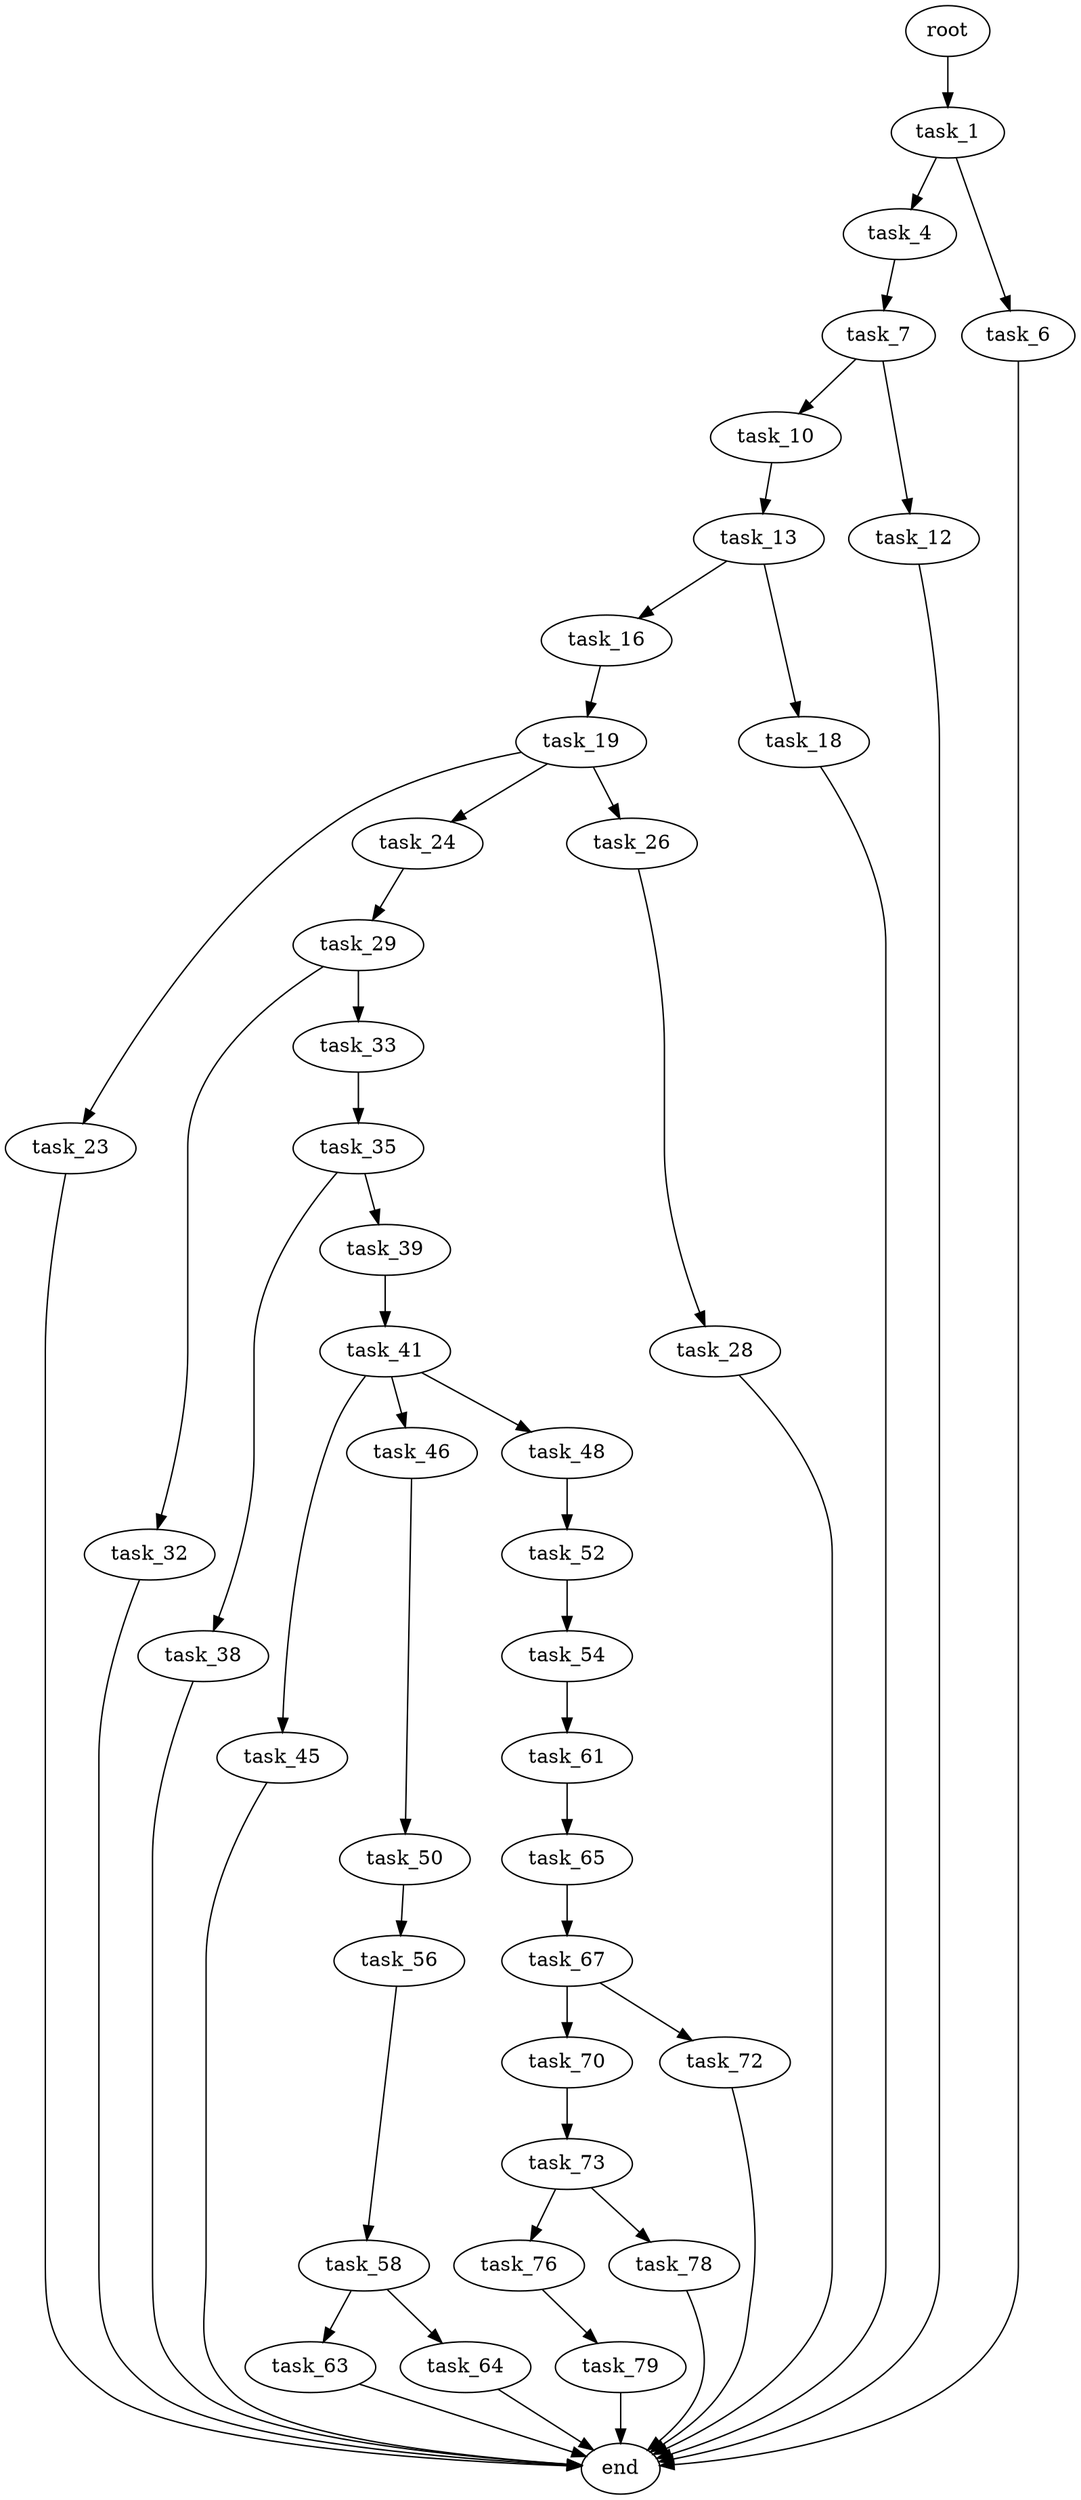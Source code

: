 digraph G {
  root [size="0.000000"];
  task_1 [size="5888820450.000000"];
  task_4 [size="12135139315.000000"];
  task_6 [size="68719476736.000000"];
  task_7 [size="231928233984.000000"];
  task_10 [size="1073741824000.000000"];
  task_12 [size="2051642689.000000"];
  task_13 [size="483664515026.000000"];
  task_16 [size="339964585040.000000"];
  task_18 [size="8589934592.000000"];
  task_19 [size="28991029248.000000"];
  task_23 [size="3787659994.000000"];
  task_24 [size="7792433041.000000"];
  task_26 [size="790516800745.000000"];
  task_28 [size="7855781808.000000"];
  task_29 [size="8589934592.000000"];
  task_32 [size="549755813888.000000"];
  task_33 [size="3016438923.000000"];
  task_35 [size="28991029248.000000"];
  task_38 [size="369729739884.000000"];
  task_39 [size="134217728000.000000"];
  task_41 [size="16781286575.000000"];
  task_45 [size="68719476736.000000"];
  task_46 [size="20766493368.000000"];
  task_48 [size="2425189094.000000"];
  task_50 [size="6181834832.000000"];
  task_52 [size="6412717533.000000"];
  task_54 [size="1356825526.000000"];
  task_56 [size="393204758645.000000"];
  task_58 [size="8424819554.000000"];
  task_61 [size="20741940063.000000"];
  task_63 [size="94715624886.000000"];
  task_64 [size="8589934592.000000"];
  task_65 [size="917206393565.000000"];
  task_67 [size="554061074078.000000"];
  task_70 [size="7771988729.000000"];
  task_72 [size="15885703719.000000"];
  task_73 [size="19468678710.000000"];
  task_76 [size="124869720908.000000"];
  task_78 [size="8589934592.000000"];
  task_79 [size="17881554379.000000"];
  end [size="0.000000"];

  root -> task_1 [size="1.000000"];
  task_1 -> task_4 [size="301989888.000000"];
  task_1 -> task_6 [size="301989888.000000"];
  task_4 -> task_7 [size="209715200.000000"];
  task_6 -> end [size="1.000000"];
  task_7 -> task_10 [size="301989888.000000"];
  task_7 -> task_12 [size="301989888.000000"];
  task_10 -> task_13 [size="838860800.000000"];
  task_12 -> end [size="1.000000"];
  task_13 -> task_16 [size="301989888.000000"];
  task_13 -> task_18 [size="301989888.000000"];
  task_16 -> task_19 [size="301989888.000000"];
  task_18 -> end [size="1.000000"];
  task_19 -> task_23 [size="75497472.000000"];
  task_19 -> task_24 [size="75497472.000000"];
  task_19 -> task_26 [size="75497472.000000"];
  task_23 -> end [size="1.000000"];
  task_24 -> task_29 [size="209715200.000000"];
  task_26 -> task_28 [size="536870912.000000"];
  task_28 -> end [size="1.000000"];
  task_29 -> task_32 [size="33554432.000000"];
  task_29 -> task_33 [size="33554432.000000"];
  task_32 -> end [size="1.000000"];
  task_33 -> task_35 [size="134217728.000000"];
  task_35 -> task_38 [size="75497472.000000"];
  task_35 -> task_39 [size="75497472.000000"];
  task_38 -> end [size="1.000000"];
  task_39 -> task_41 [size="209715200.000000"];
  task_41 -> task_45 [size="411041792.000000"];
  task_41 -> task_46 [size="411041792.000000"];
  task_41 -> task_48 [size="411041792.000000"];
  task_45 -> end [size="1.000000"];
  task_46 -> task_50 [size="536870912.000000"];
  task_48 -> task_52 [size="75497472.000000"];
  task_50 -> task_56 [size="209715200.000000"];
  task_52 -> task_54 [size="679477248.000000"];
  task_54 -> task_61 [size="33554432.000000"];
  task_56 -> task_58 [size="411041792.000000"];
  task_58 -> task_63 [size="134217728.000000"];
  task_58 -> task_64 [size="134217728.000000"];
  task_61 -> task_65 [size="411041792.000000"];
  task_63 -> end [size="1.000000"];
  task_64 -> end [size="1.000000"];
  task_65 -> task_67 [size="679477248.000000"];
  task_67 -> task_70 [size="838860800.000000"];
  task_67 -> task_72 [size="838860800.000000"];
  task_70 -> task_73 [size="209715200.000000"];
  task_72 -> end [size="1.000000"];
  task_73 -> task_76 [size="536870912.000000"];
  task_73 -> task_78 [size="536870912.000000"];
  task_76 -> task_79 [size="411041792.000000"];
  task_78 -> end [size="1.000000"];
  task_79 -> end [size="1.000000"];
}
